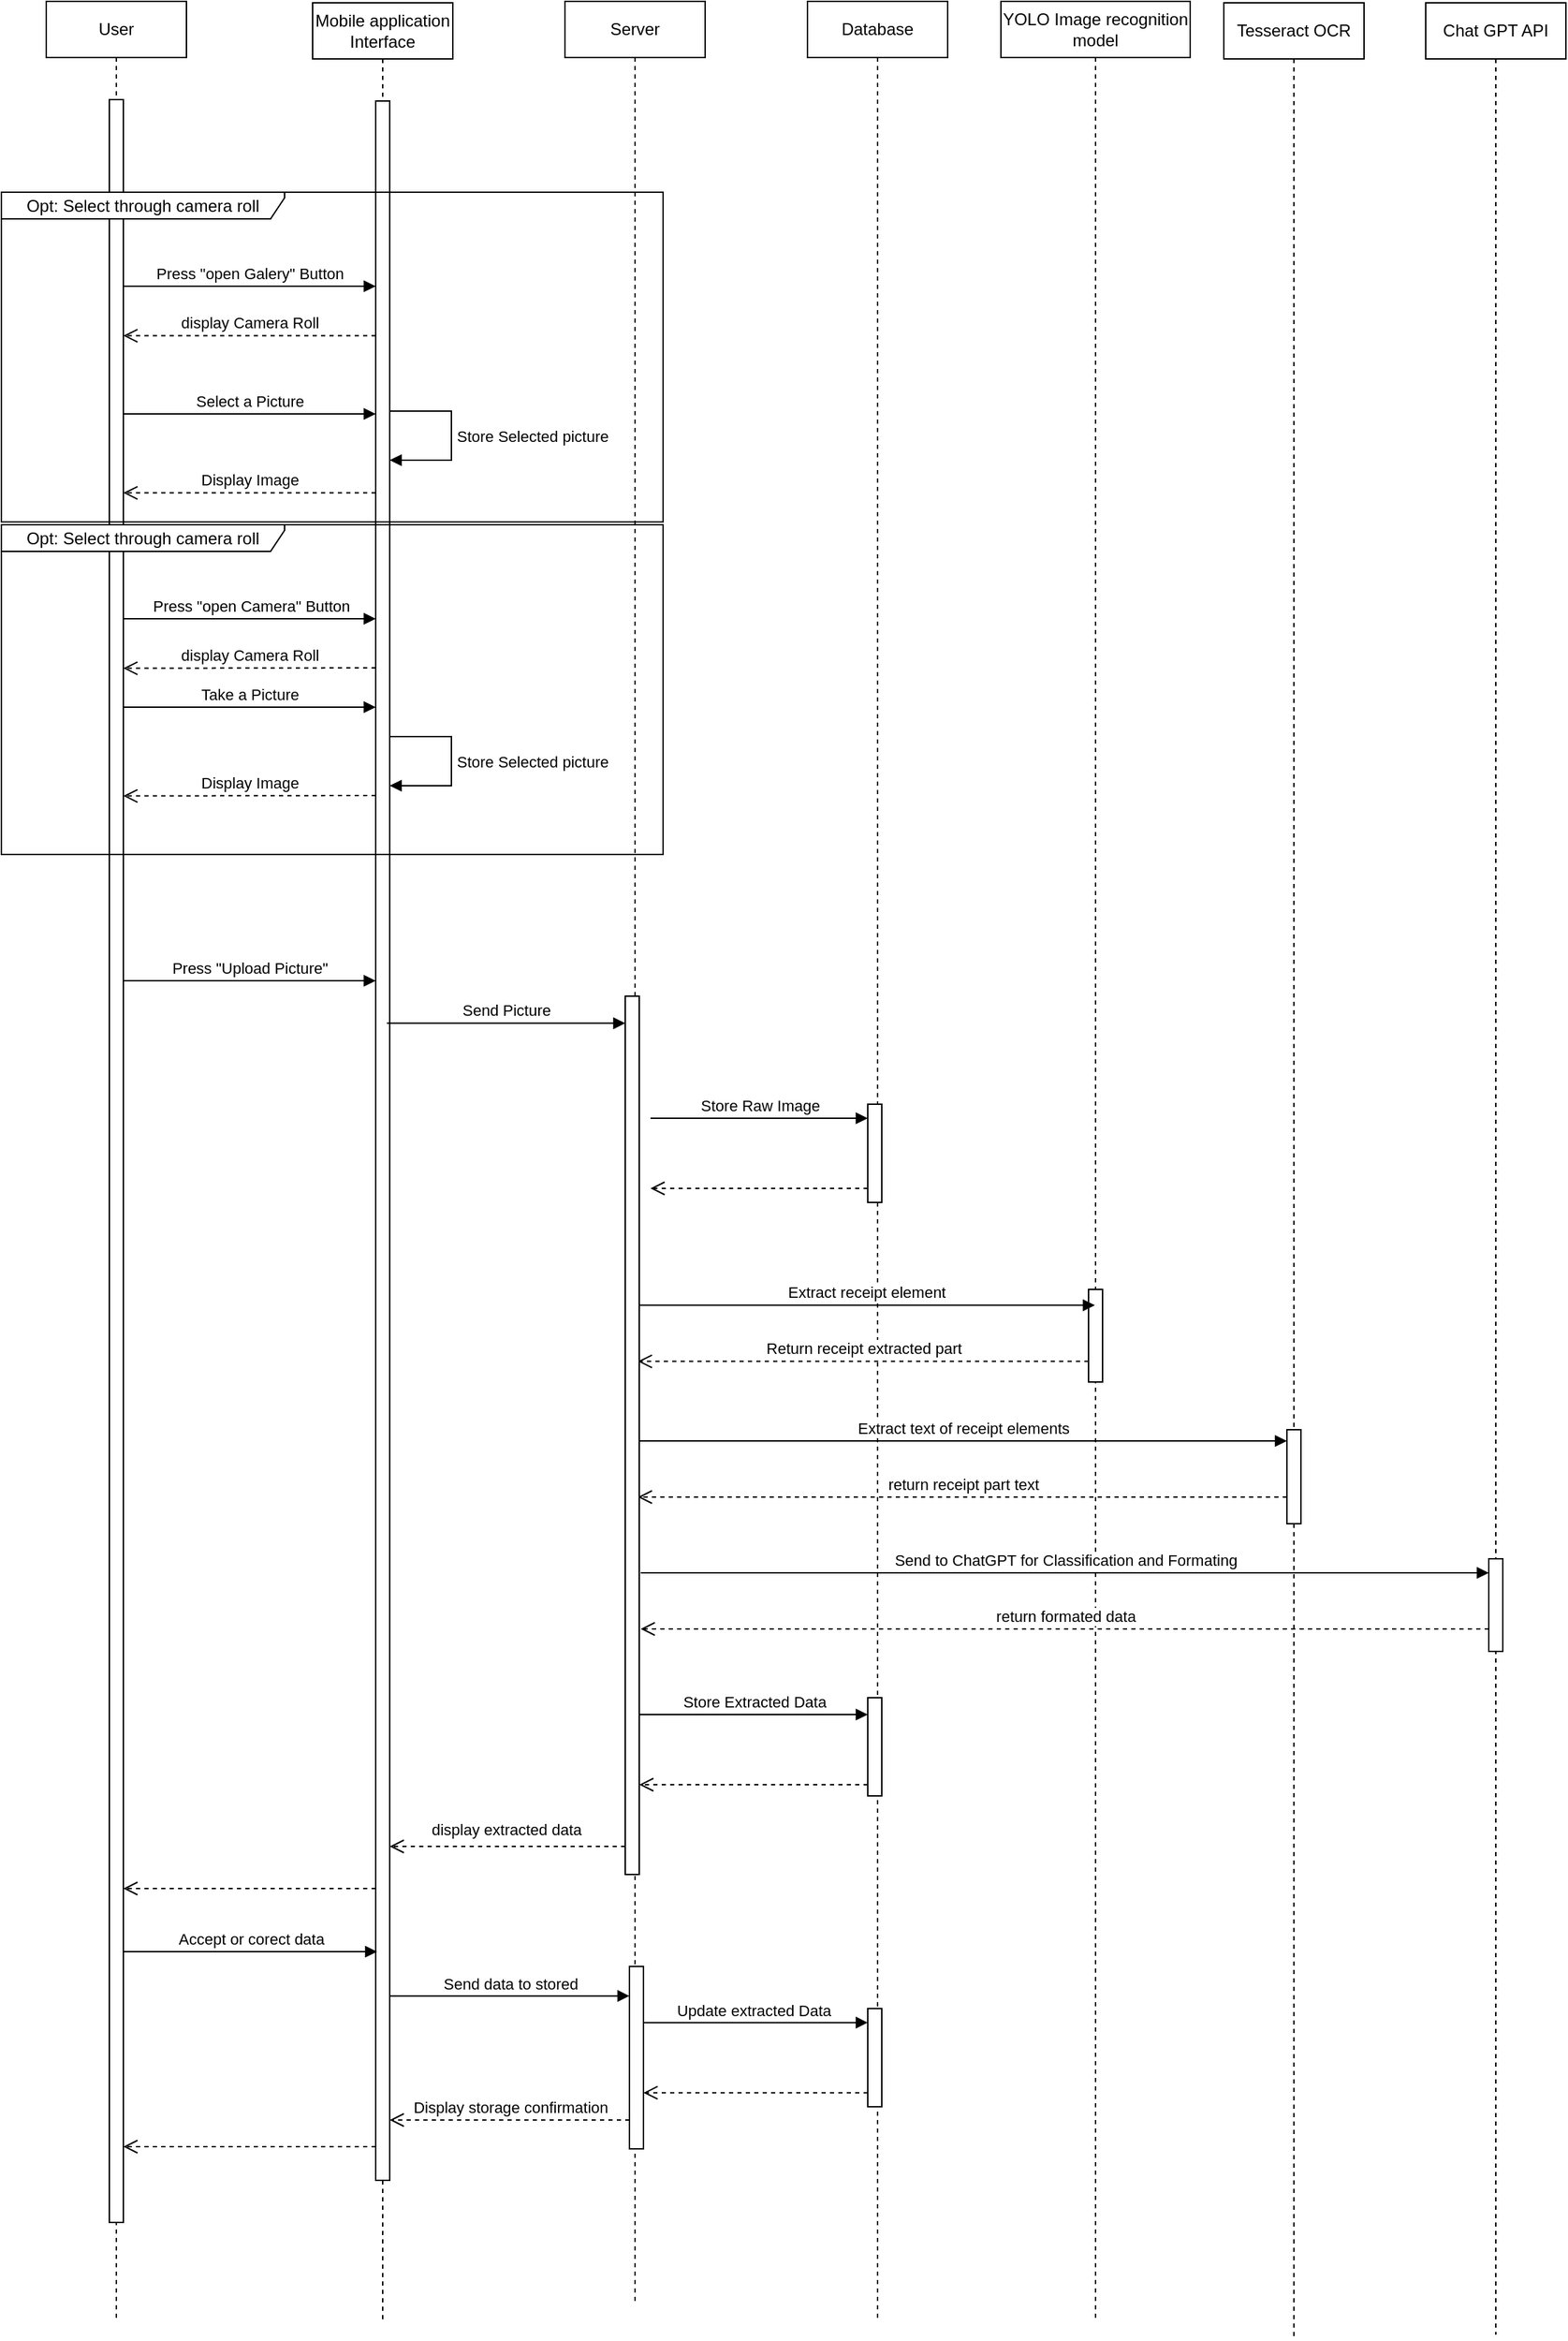 <mxfile version="24.2.5" type="device">
  <diagram name="Page-1" id="2YBvvXClWsGukQMizWep">
    <mxGraphModel dx="2230" dy="1985" grid="0" gridSize="10" guides="1" tooltips="1" connect="1" arrows="1" fold="1" page="1" pageScale="1" pageWidth="850" pageHeight="1100" math="0" shadow="0">
      <root>
        <mxCell id="0" />
        <mxCell id="1" parent="0" />
        <mxCell id="aM9ryv3xv72pqoxQDRHE-1" value="User" style="shape=umlLifeline;perimeter=lifelinePerimeter;whiteSpace=wrap;html=1;container=0;dropTarget=0;collapsible=0;recursiveResize=0;outlineConnect=0;portConstraint=eastwest;newEdgeStyle={&quot;edgeStyle&quot;:&quot;elbowEdgeStyle&quot;,&quot;elbow&quot;:&quot;vertical&quot;,&quot;curved&quot;:0,&quot;rounded&quot;:0};" parent="1" vertex="1">
          <mxGeometry x="360" y="179" width="100" height="1653" as="geometry" />
        </mxCell>
        <mxCell id="aM9ryv3xv72pqoxQDRHE-2" value="" style="html=1;points=[];perimeter=orthogonalPerimeter;outlineConnect=0;targetShapes=umlLifeline;portConstraint=eastwest;newEdgeStyle={&quot;edgeStyle&quot;:&quot;elbowEdgeStyle&quot;,&quot;elbow&quot;:&quot;vertical&quot;,&quot;curved&quot;:0,&quot;rounded&quot;:0};" parent="aM9ryv3xv72pqoxQDRHE-1" vertex="1">
          <mxGeometry x="45" y="70" width="10" height="1513" as="geometry" />
        </mxCell>
        <mxCell id="aM9ryv3xv72pqoxQDRHE-5" value="Mobile application Interface" style="shape=umlLifeline;perimeter=lifelinePerimeter;whiteSpace=wrap;html=1;container=0;dropTarget=0;collapsible=0;recursiveResize=0;outlineConnect=0;portConstraint=eastwest;newEdgeStyle={&quot;edgeStyle&quot;:&quot;elbowEdgeStyle&quot;,&quot;elbow&quot;:&quot;vertical&quot;,&quot;curved&quot;:0,&quot;rounded&quot;:0};" parent="1" vertex="1">
          <mxGeometry x="550" y="180" width="100" height="1652" as="geometry" />
        </mxCell>
        <mxCell id="aM9ryv3xv72pqoxQDRHE-6" value="" style="html=1;points=[];perimeter=orthogonalPerimeter;outlineConnect=0;targetShapes=umlLifeline;portConstraint=eastwest;newEdgeStyle={&quot;edgeStyle&quot;:&quot;elbowEdgeStyle&quot;,&quot;elbow&quot;:&quot;vertical&quot;,&quot;curved&quot;:0,&quot;rounded&quot;:0};" parent="aM9ryv3xv72pqoxQDRHE-5" vertex="1">
          <mxGeometry x="45" y="70" width="10" height="1482" as="geometry" />
        </mxCell>
        <mxCell id="d7O-oBZAXBl83hZ6EoZ4-8" value="Store Selected picture" style="html=1;align=left;spacingLeft=2;endArrow=block;rounded=0;edgeStyle=orthogonalEdgeStyle;curved=0;rounded=0;" edge="1" target="aM9ryv3xv72pqoxQDRHE-6" parent="aM9ryv3xv72pqoxQDRHE-5" source="aM9ryv3xv72pqoxQDRHE-6">
          <mxGeometry relative="1" as="geometry">
            <mxPoint x="64" y="281" as="sourcePoint" />
            <Array as="points">
              <mxPoint x="99" y="291" />
              <mxPoint x="99" y="326" />
            </Array>
            <mxPoint x="56" y="311" as="targetPoint" />
          </mxGeometry>
        </mxCell>
        <mxCell id="XirWJyJZcK8UmRuFUK9q-1" value="Server" style="shape=umlLifeline;perimeter=lifelinePerimeter;whiteSpace=wrap;html=1;container=0;dropTarget=0;collapsible=0;recursiveResize=0;outlineConnect=0;portConstraint=eastwest;newEdgeStyle={&quot;edgeStyle&quot;:&quot;elbowEdgeStyle&quot;,&quot;elbow&quot;:&quot;vertical&quot;,&quot;curved&quot;:0,&quot;rounded&quot;:0};" parent="1" vertex="1">
          <mxGeometry x="730" y="179" width="100" height="1640" as="geometry" />
        </mxCell>
        <mxCell id="XirWJyJZcK8UmRuFUK9q-3" value="Database" style="shape=umlLifeline;perimeter=lifelinePerimeter;whiteSpace=wrap;html=1;container=0;dropTarget=0;collapsible=0;recursiveResize=0;outlineConnect=0;portConstraint=eastwest;newEdgeStyle={&quot;edgeStyle&quot;:&quot;elbowEdgeStyle&quot;,&quot;elbow&quot;:&quot;vertical&quot;,&quot;curved&quot;:0,&quot;rounded&quot;:0};" parent="1" vertex="1">
          <mxGeometry x="903" y="179" width="100" height="1652" as="geometry" />
        </mxCell>
        <mxCell id="XirWJyJZcK8UmRuFUK9q-35" value="" style="html=1;points=[];perimeter=orthogonalPerimeter;outlineConnect=0;targetShapes=umlLifeline;portConstraint=eastwest;newEdgeStyle={&quot;edgeStyle&quot;:&quot;elbowEdgeStyle&quot;,&quot;elbow&quot;:&quot;vertical&quot;,&quot;curved&quot;:0,&quot;rounded&quot;:0};" parent="XirWJyJZcK8UmRuFUK9q-3" vertex="1">
          <mxGeometry x="-127" y="1400.57" width="10" height="130" as="geometry" />
        </mxCell>
        <mxCell id="XirWJyJZcK8UmRuFUK9q-36" value="" style="html=1;points=[];perimeter=orthogonalPerimeter;outlineConnect=0;targetShapes=umlLifeline;portConstraint=eastwest;newEdgeStyle={&quot;edgeStyle&quot;:&quot;elbowEdgeStyle&quot;,&quot;elbow&quot;:&quot;vertical&quot;,&quot;curved&quot;:0,&quot;rounded&quot;:0};" parent="XirWJyJZcK8UmRuFUK9q-3" vertex="1">
          <mxGeometry x="43" y="1430.57" width="10" height="70" as="geometry" />
        </mxCell>
        <mxCell id="XirWJyJZcK8UmRuFUK9q-25" value="Accept or corect data" style="html=1;verticalAlign=bottom;endArrow=block;edgeStyle=elbowEdgeStyle;elbow=horizontal;curved=0;rounded=0;" parent="XirWJyJZcK8UmRuFUK9q-3" source="aM9ryv3xv72pqoxQDRHE-2" edge="1">
          <mxGeometry relative="1" as="geometry">
            <mxPoint x="-472" y="1390" as="sourcePoint" />
            <Array as="points">
              <mxPoint x="-367" y="1390" />
            </Array>
            <mxPoint x="-307.0" y="1390.0" as="targetPoint" />
          </mxGeometry>
        </mxCell>
        <mxCell id="XirWJyJZcK8UmRuFUK9q-27" value="Update extracted Data&amp;nbsp;" style="html=1;verticalAlign=bottom;endArrow=block;edgeStyle=elbowEdgeStyle;elbow=horizontal;curved=0;rounded=0;" parent="XirWJyJZcK8UmRuFUK9q-3" target="XirWJyJZcK8UmRuFUK9q-36" edge="1" source="XirWJyJZcK8UmRuFUK9q-35">
          <mxGeometry relative="1" as="geometry">
            <mxPoint x="-112" y="1440.57" as="sourcePoint" />
            <Array as="points">
              <mxPoint x="-17" y="1440.57" />
            </Array>
            <mxPoint x="28" y="1440.86" as="targetPoint" />
          </mxGeometry>
        </mxCell>
        <mxCell id="XirWJyJZcK8UmRuFUK9q-28" value="" style="html=1;verticalAlign=bottom;endArrow=open;dashed=1;endSize=8;edgeStyle=elbowEdgeStyle;elbow=vertical;curved=0;rounded=0;" parent="XirWJyJZcK8UmRuFUK9q-3" source="XirWJyJZcK8UmRuFUK9q-36" target="XirWJyJZcK8UmRuFUK9q-35" edge="1">
          <mxGeometry relative="1" as="geometry">
            <mxPoint x="-112" y="1490.57" as="targetPoint" />
            <Array as="points">
              <mxPoint x="-17" y="1490.57" />
            </Array>
            <mxPoint x="18" y="1490.57" as="sourcePoint" />
          </mxGeometry>
        </mxCell>
        <mxCell id="d7O-oBZAXBl83hZ6EoZ4-24" value="" style="html=1;points=[];perimeter=orthogonalPerimeter;outlineConnect=0;targetShapes=umlLifeline;portConstraint=eastwest;newEdgeStyle={&quot;edgeStyle&quot;:&quot;elbowEdgeStyle&quot;,&quot;elbow&quot;:&quot;vertical&quot;,&quot;curved&quot;:0,&quot;rounded&quot;:0};" vertex="1" parent="XirWJyJZcK8UmRuFUK9q-3">
          <mxGeometry x="43" y="786.0" width="10" height="70" as="geometry" />
        </mxCell>
        <mxCell id="d7O-oBZAXBl83hZ6EoZ4-25" value="Store Raw Image" style="html=1;verticalAlign=bottom;endArrow=block;edgeStyle=elbowEdgeStyle;elbow=vertical;curved=0;rounded=0;" edge="1" parent="XirWJyJZcK8UmRuFUK9q-3" target="d7O-oBZAXBl83hZ6EoZ4-24">
          <mxGeometry relative="1" as="geometry">
            <mxPoint x="-112" y="796.0" as="sourcePoint" />
            <Array as="points">
              <mxPoint x="-17" y="796.0" />
            </Array>
            <mxPoint x="28" y="796.29" as="targetPoint" />
          </mxGeometry>
        </mxCell>
        <mxCell id="d7O-oBZAXBl83hZ6EoZ4-26" value="" style="html=1;verticalAlign=bottom;endArrow=open;dashed=1;endSize=8;edgeStyle=elbowEdgeStyle;elbow=vertical;curved=0;rounded=0;entryX=1.5;entryY=0.692;entryDx=0;entryDy=0;entryPerimeter=0;" edge="1" parent="XirWJyJZcK8UmRuFUK9q-3" source="d7O-oBZAXBl83hZ6EoZ4-24">
          <mxGeometry relative="1" as="geometry">
            <mxPoint x="-112" y="846.43" as="targetPoint" />
            <Array as="points">
              <mxPoint x="-17" y="846" />
            </Array>
            <mxPoint x="18" y="846" as="sourcePoint" />
          </mxGeometry>
        </mxCell>
        <mxCell id="d7O-oBZAXBl83hZ6EoZ4-27" value="" style="html=1;points=[];perimeter=orthogonalPerimeter;outlineConnect=0;targetShapes=umlLifeline;portConstraint=eastwest;newEdgeStyle={&quot;edgeStyle&quot;:&quot;elbowEdgeStyle&quot;,&quot;elbow&quot;:&quot;vertical&quot;,&quot;curved&quot;:0,&quot;rounded&quot;:0};" vertex="1" parent="XirWJyJZcK8UmRuFUK9q-3">
          <mxGeometry x="43" y="1209" width="10" height="70" as="geometry" />
        </mxCell>
        <mxCell id="XirWJyJZcK8UmRuFUK9q-5" value="YOLO Image recognition model" style="shape=umlLifeline;perimeter=lifelinePerimeter;whiteSpace=wrap;html=1;container=0;dropTarget=0;collapsible=0;recursiveResize=0;outlineConnect=0;portConstraint=eastwest;newEdgeStyle={&quot;edgeStyle&quot;:&quot;elbowEdgeStyle&quot;,&quot;elbow&quot;:&quot;vertical&quot;,&quot;curved&quot;:0,&quot;rounded&quot;:0};" parent="1" vertex="1">
          <mxGeometry x="1041" y="179" width="135" height="1651" as="geometry" />
        </mxCell>
        <mxCell id="XirWJyJZcK8UmRuFUK9q-6" value="" style="html=1;points=[];perimeter=orthogonalPerimeter;outlineConnect=0;targetShapes=umlLifeline;portConstraint=eastwest;newEdgeStyle={&quot;edgeStyle&quot;:&quot;elbowEdgeStyle&quot;,&quot;elbow&quot;:&quot;vertical&quot;,&quot;curved&quot;:0,&quot;rounded&quot;:0};" parent="XirWJyJZcK8UmRuFUK9q-5" vertex="1">
          <mxGeometry x="62.5" y="918" width="10" height="66" as="geometry" />
        </mxCell>
        <mxCell id="XirWJyJZcK8UmRuFUK9q-22" value="Extract text of receipt elements" style="html=1;verticalAlign=bottom;endArrow=block;edgeStyle=elbowEdgeStyle;elbow=horizontal;curved=0;rounded=0;" parent="XirWJyJZcK8UmRuFUK9q-5" target="XirWJyJZcK8UmRuFUK9q-8" edge="1">
          <mxGeometry relative="1" as="geometry">
            <mxPoint x="-259" y="1026" as="sourcePoint" />
            <Array as="points">
              <mxPoint x="-149" y="1026" />
            </Array>
            <mxPoint x="146" y="1026" as="targetPoint" />
          </mxGeometry>
        </mxCell>
        <mxCell id="XirWJyJZcK8UmRuFUK9q-23" value="return receipt part text" style="html=1;verticalAlign=bottom;endArrow=open;dashed=1;endSize=8;edgeStyle=elbowEdgeStyle;elbow=vertical;curved=0;rounded=0;" parent="XirWJyJZcK8UmRuFUK9q-5" source="XirWJyJZcK8UmRuFUK9q-8" edge="1">
          <mxGeometry relative="1" as="geometry">
            <mxPoint x="-259" y="1066" as="targetPoint" />
            <Array as="points">
              <mxPoint x="-59" y="1066" />
            </Array>
            <mxPoint x="146" y="1066" as="sourcePoint" />
          </mxGeometry>
        </mxCell>
        <mxCell id="XirWJyJZcK8UmRuFUK9q-20" value="Extract receipt element" style="html=1;verticalAlign=bottom;endArrow=block;edgeStyle=elbowEdgeStyle;elbow=horizontal;curved=0;rounded=0;" parent="XirWJyJZcK8UmRuFUK9q-5" target="XirWJyJZcK8UmRuFUK9q-5" edge="1">
          <mxGeometry relative="1" as="geometry">
            <mxPoint x="-259" y="929.29" as="sourcePoint" />
            <Array as="points">
              <mxPoint x="-149" y="929.29" />
            </Array>
            <mxPoint x="41" y="929.29" as="targetPoint" />
          </mxGeometry>
        </mxCell>
        <mxCell id="XirWJyJZcK8UmRuFUK9q-21" value="Return receipt extracted part" style="html=1;verticalAlign=bottom;endArrow=open;dashed=1;endSize=8;edgeStyle=elbowEdgeStyle;elbow=vertical;curved=0;rounded=0;" parent="XirWJyJZcK8UmRuFUK9q-5" source="XirWJyJZcK8UmRuFUK9q-6" edge="1">
          <mxGeometry relative="1" as="geometry">
            <mxPoint x="-259" y="969.29" as="targetPoint" />
            <Array as="points">
              <mxPoint x="-89" y="969.29" />
            </Array>
            <mxPoint x="41" y="969.29" as="sourcePoint" />
          </mxGeometry>
        </mxCell>
        <mxCell id="d7O-oBZAXBl83hZ6EoZ4-21" value="Send to ChatGPT for Classification and Formating" style="html=1;verticalAlign=bottom;endArrow=block;edgeStyle=elbowEdgeStyle;elbow=horizontal;curved=0;rounded=0;" edge="1" parent="XirWJyJZcK8UmRuFUK9q-5" target="d7O-oBZAXBl83hZ6EoZ4-23">
          <mxGeometry relative="1" as="geometry">
            <mxPoint x="-257" y="1120" as="sourcePoint" />
            <Array as="points">
              <mxPoint x="-147" y="1120" />
            </Array>
            <mxPoint x="148" y="1120" as="targetPoint" />
          </mxGeometry>
        </mxCell>
        <mxCell id="d7O-oBZAXBl83hZ6EoZ4-22" value="return formated data" style="html=1;verticalAlign=bottom;endArrow=open;dashed=1;endSize=8;edgeStyle=elbowEdgeStyle;elbow=vertical;curved=0;rounded=0;" edge="1" parent="XirWJyJZcK8UmRuFUK9q-5" source="d7O-oBZAXBl83hZ6EoZ4-23">
          <mxGeometry relative="1" as="geometry">
            <mxPoint x="-257" y="1160" as="targetPoint" />
            <Array as="points">
              <mxPoint x="-57" y="1160" />
            </Array>
            <mxPoint x="148" y="1160" as="sourcePoint" />
          </mxGeometry>
        </mxCell>
        <mxCell id="XirWJyJZcK8UmRuFUK9q-7" value="Tesseract OCR" style="shape=umlLifeline;perimeter=lifelinePerimeter;whiteSpace=wrap;html=1;container=0;dropTarget=0;collapsible=0;recursiveResize=0;outlineConnect=0;portConstraint=eastwest;newEdgeStyle={&quot;edgeStyle&quot;:&quot;elbowEdgeStyle&quot;,&quot;elbow&quot;:&quot;vertical&quot;,&quot;curved&quot;:0,&quot;rounded&quot;:0};" parent="1" vertex="1">
          <mxGeometry x="1200" y="180" width="100" height="1665" as="geometry" />
        </mxCell>
        <mxCell id="XirWJyJZcK8UmRuFUK9q-34" value="" style="html=1;points=[];perimeter=orthogonalPerimeter;outlineConnect=0;targetShapes=umlLifeline;portConstraint=eastwest;newEdgeStyle={&quot;edgeStyle&quot;:&quot;elbowEdgeStyle&quot;,&quot;elbow&quot;:&quot;vertical&quot;,&quot;curved&quot;:0,&quot;rounded&quot;:0};" parent="XirWJyJZcK8UmRuFUK9q-7" vertex="1">
          <mxGeometry x="-427" y="708" width="10" height="626" as="geometry" />
        </mxCell>
        <mxCell id="XirWJyJZcK8UmRuFUK9q-8" value="" style="html=1;points=[];perimeter=orthogonalPerimeter;outlineConnect=0;targetShapes=umlLifeline;portConstraint=eastwest;newEdgeStyle={&quot;edgeStyle&quot;:&quot;elbowEdgeStyle&quot;,&quot;elbow&quot;:&quot;vertical&quot;,&quot;curved&quot;:0,&quot;rounded&quot;:0};" parent="XirWJyJZcK8UmRuFUK9q-7" vertex="1">
          <mxGeometry x="45" y="1017" width="10" height="67" as="geometry" />
        </mxCell>
        <mxCell id="d7O-oBZAXBl83hZ6EoZ4-1" value="Opt: Select through camera roll" style="shape=umlFrame;whiteSpace=wrap;html=1;pointerEvents=0;recursiveResize=0;container=1;collapsible=0;width=202;height=19;" vertex="1" parent="1">
          <mxGeometry x="328" y="315" width="472" height="235" as="geometry" />
        </mxCell>
        <mxCell id="d7O-oBZAXBl83hZ6EoZ4-4" value="display Camera Roll" style="html=1;verticalAlign=bottom;endArrow=open;dashed=1;endSize=8;edgeStyle=elbowEdgeStyle;elbow=vertical;curved=0;rounded=0;" edge="1" parent="1" source="aM9ryv3xv72pqoxQDRHE-6" target="aM9ryv3xv72pqoxQDRHE-2">
          <mxGeometry relative="1" as="geometry">
            <mxPoint x="420.0" y="417.29" as="targetPoint" />
            <Array as="points">
              <mxPoint x="530" y="417.29" />
            </Array>
            <mxPoint x="590" y="417" as="sourcePoint" />
          </mxGeometry>
        </mxCell>
        <mxCell id="d7O-oBZAXBl83hZ6EoZ4-9" value="Display Image" style="html=1;verticalAlign=bottom;endArrow=open;dashed=1;endSize=8;edgeStyle=elbowEdgeStyle;elbow=vertical;curved=0;rounded=0;" edge="1" parent="1" source="aM9ryv3xv72pqoxQDRHE-6" target="aM9ryv3xv72pqoxQDRHE-2">
          <mxGeometry relative="1" as="geometry">
            <mxPoint x="426" y="529" as="targetPoint" />
            <Array as="points">
              <mxPoint x="530" y="529.29" />
            </Array>
            <mxPoint x="574" y="529" as="sourcePoint" />
          </mxGeometry>
        </mxCell>
        <mxCell id="d7O-oBZAXBl83hZ6EoZ4-5" value="Select a Picture" style="html=1;verticalAlign=bottom;endArrow=block;edgeStyle=elbowEdgeStyle;elbow=horizontal;curved=0;rounded=0;" edge="1" parent="1" source="aM9ryv3xv72pqoxQDRHE-2" target="aM9ryv3xv72pqoxQDRHE-6">
          <mxGeometry relative="1" as="geometry">
            <mxPoint x="427" y="473" as="sourcePoint" />
            <Array as="points">
              <mxPoint x="535" y="473" />
            </Array>
            <mxPoint x="576" y="473" as="targetPoint" />
          </mxGeometry>
        </mxCell>
        <mxCell id="d7O-oBZAXBl83hZ6EoZ4-3" value="Press &quot;open Galery&quot; Button" style="html=1;verticalAlign=bottom;endArrow=block;edgeStyle=elbowEdgeStyle;elbow=horizontal;curved=0;rounded=0;" edge="1" parent="1" source="aM9ryv3xv72pqoxQDRHE-2" target="aM9ryv3xv72pqoxQDRHE-6">
          <mxGeometry relative="1" as="geometry">
            <mxPoint x="423" y="382" as="sourcePoint" />
            <Array as="points">
              <mxPoint x="543" y="382" />
            </Array>
            <mxPoint x="585" y="382" as="targetPoint" />
          </mxGeometry>
        </mxCell>
        <mxCell id="d7O-oBZAXBl83hZ6EoZ4-11" value="Opt: Select through camera roll" style="shape=umlFrame;whiteSpace=wrap;html=1;pointerEvents=0;recursiveResize=0;container=1;collapsible=0;width=202;height=19;" vertex="1" parent="1">
          <mxGeometry x="328" y="552" width="472" height="235" as="geometry" />
        </mxCell>
        <mxCell id="d7O-oBZAXBl83hZ6EoZ4-14" value="Take a Picture" style="html=1;verticalAlign=bottom;endArrow=block;edgeStyle=elbowEdgeStyle;elbow=horizontal;curved=0;rounded=0;" edge="1" parent="d7O-oBZAXBl83hZ6EoZ4-11">
          <mxGeometry relative="1" as="geometry">
            <mxPoint x="87" y="130" as="sourcePoint" />
            <Array as="points">
              <mxPoint x="207" y="130" />
            </Array>
            <mxPoint x="267" y="130" as="targetPoint" />
          </mxGeometry>
        </mxCell>
        <mxCell id="d7O-oBZAXBl83hZ6EoZ4-10" value="Store Selected picture" style="html=1;align=left;spacingLeft=2;endArrow=block;rounded=0;edgeStyle=orthogonalEdgeStyle;curved=0;rounded=0;" edge="1" parent="d7O-oBZAXBl83hZ6EoZ4-11">
          <mxGeometry relative="1" as="geometry">
            <mxPoint x="277" y="151" as="sourcePoint" />
            <Array as="points">
              <mxPoint x="321" y="151" />
              <mxPoint x="321" y="186" />
            </Array>
            <mxPoint x="277" y="186" as="targetPoint" />
          </mxGeometry>
        </mxCell>
        <mxCell id="d7O-oBZAXBl83hZ6EoZ4-13" value="Display Image" style="html=1;verticalAlign=bottom;endArrow=open;dashed=1;endSize=8;edgeStyle=elbowEdgeStyle;elbow=vertical;curved=0;rounded=0;" edge="1" parent="d7O-oBZAXBl83hZ6EoZ4-11">
          <mxGeometry relative="1" as="geometry">
            <mxPoint x="87" y="193" as="targetPoint" />
            <Array as="points">
              <mxPoint x="202" y="193.29" />
            </Array>
            <mxPoint x="267" y="193" as="sourcePoint" />
          </mxGeometry>
        </mxCell>
        <mxCell id="d7O-oBZAXBl83hZ6EoZ4-12" value="display Camera Roll" style="html=1;verticalAlign=bottom;endArrow=open;dashed=1;endSize=8;edgeStyle=elbowEdgeStyle;elbow=vertical;curved=0;rounded=0;" edge="1" parent="1">
          <mxGeometry relative="1" as="geometry">
            <mxPoint x="415" y="654" as="targetPoint" />
            <Array as="points">
              <mxPoint x="530" y="654.29" />
            </Array>
            <mxPoint x="595" y="654" as="sourcePoint" />
          </mxGeometry>
        </mxCell>
        <mxCell id="d7O-oBZAXBl83hZ6EoZ4-15" value="Press &quot;open Camera&quot; Button" style="html=1;verticalAlign=bottom;endArrow=block;edgeStyle=elbowEdgeStyle;elbow=horizontal;curved=0;rounded=0;" edge="1" parent="1">
          <mxGeometry x="0.005" relative="1" as="geometry">
            <mxPoint x="415" y="619" as="sourcePoint" />
            <Array as="points">
              <mxPoint x="543" y="619" />
            </Array>
            <mxPoint x="595" y="619" as="targetPoint" />
            <mxPoint as="offset" />
          </mxGeometry>
        </mxCell>
        <mxCell id="XirWJyJZcK8UmRuFUK9q-18" value="Press &quot;Upload Picture&quot;" style="html=1;verticalAlign=bottom;endArrow=block;edgeStyle=elbowEdgeStyle;elbow=horizontal;curved=0;rounded=0;" parent="1" source="aM9ryv3xv72pqoxQDRHE-2" target="aM9ryv3xv72pqoxQDRHE-6" edge="1">
          <mxGeometry relative="1" as="geometry">
            <mxPoint x="424" y="877" as="sourcePoint" />
            <Array as="points">
              <mxPoint x="533" y="877" />
            </Array>
            <mxPoint x="582" y="877" as="targetPoint" />
          </mxGeometry>
        </mxCell>
        <mxCell id="XirWJyJZcK8UmRuFUK9q-19" value="Send Picture" style="html=1;verticalAlign=bottom;endArrow=block;edgeStyle=elbowEdgeStyle;elbow=horizontal;curved=0;rounded=0;" parent="1" edge="1">
          <mxGeometry relative="1" as="geometry">
            <mxPoint x="603.0" y="907.29" as="sourcePoint" />
            <Array as="points">
              <mxPoint x="708" y="907.29" />
            </Array>
            <mxPoint x="773" y="907.29" as="targetPoint" />
          </mxGeometry>
        </mxCell>
        <mxCell id="d7O-oBZAXBl83hZ6EoZ4-16" value="Chat GPT API" style="shape=umlLifeline;perimeter=lifelinePerimeter;whiteSpace=wrap;html=1;container=1;dropTarget=0;collapsible=0;recursiveResize=0;outlineConnect=0;portConstraint=eastwest;newEdgeStyle={&quot;edgeStyle&quot;:&quot;elbowEdgeStyle&quot;,&quot;elbow&quot;:&quot;vertical&quot;,&quot;curved&quot;:0,&quot;rounded&quot;:0};" vertex="1" parent="1">
          <mxGeometry x="1344" y="180" width="100" height="1662" as="geometry" />
        </mxCell>
        <mxCell id="d7O-oBZAXBl83hZ6EoZ4-23" value="" style="html=1;points=[];perimeter=orthogonalPerimeter;outlineConnect=0;targetShapes=umlLifeline;portConstraint=eastwest;newEdgeStyle={&quot;edgeStyle&quot;:&quot;elbowEdgeStyle&quot;,&quot;elbow&quot;:&quot;vertical&quot;,&quot;curved&quot;:0,&quot;rounded&quot;:0};" vertex="1" parent="d7O-oBZAXBl83hZ6EoZ4-16">
          <mxGeometry x="45" y="1109" width="10" height="66" as="geometry" />
        </mxCell>
        <mxCell id="XirWJyJZcK8UmRuFUK9q-24" value="display extracted data" style="html=1;verticalAlign=bottom;endArrow=open;dashed=1;endSize=8;edgeStyle=elbowEdgeStyle;elbow=vertical;curved=0;rounded=0;" parent="1" target="aM9ryv3xv72pqoxQDRHE-6" edge="1">
          <mxGeometry x="0.012" y="-3" relative="1" as="geometry">
            <mxPoint x="615" y="1494" as="targetPoint" />
            <Array as="points">
              <mxPoint x="713" y="1494" />
            </Array>
            <mxPoint x="773" y="1494" as="sourcePoint" />
            <mxPoint as="offset" />
          </mxGeometry>
        </mxCell>
        <mxCell id="d7O-oBZAXBl83hZ6EoZ4-30" value="" style="html=1;verticalAlign=bottom;endArrow=open;dashed=1;endSize=8;edgeStyle=elbowEdgeStyle;elbow=vertical;curved=0;rounded=0;" edge="1" parent="1" source="aM9ryv3xv72pqoxQDRHE-6" target="aM9ryv3xv72pqoxQDRHE-2">
          <mxGeometry x="0.024" y="-3" relative="1" as="geometry">
            <mxPoint x="437" y="1524" as="targetPoint" />
            <Array as="points">
              <mxPoint x="527" y="1524" />
            </Array>
            <mxPoint x="587" y="1524" as="sourcePoint" />
            <mxPoint as="offset" />
          </mxGeometry>
        </mxCell>
        <mxCell id="d7O-oBZAXBl83hZ6EoZ4-28" value="Store Extracted Data" style="html=1;verticalAlign=bottom;endArrow=block;edgeStyle=elbowEdgeStyle;elbow=vertical;curved=0;rounded=0;" edge="1" parent="1" target="d7O-oBZAXBl83hZ6EoZ4-27" source="XirWJyJZcK8UmRuFUK9q-34">
          <mxGeometry relative="1" as="geometry">
            <mxPoint x="793" y="1400" as="sourcePoint" />
            <Array as="points">
              <mxPoint x="883" y="1400" />
            </Array>
            <mxPoint x="928" y="1400.29" as="targetPoint" />
          </mxGeometry>
        </mxCell>
        <mxCell id="d7O-oBZAXBl83hZ6EoZ4-29" value="" style="html=1;verticalAlign=bottom;endArrow=open;dashed=1;endSize=8;edgeStyle=elbowEdgeStyle;elbow=vertical;curved=0;rounded=0;" edge="1" parent="1" source="d7O-oBZAXBl83hZ6EoZ4-27" target="XirWJyJZcK8UmRuFUK9q-34">
          <mxGeometry relative="1" as="geometry">
            <mxPoint x="788" y="1450.43" as="targetPoint" />
            <Array as="points">
              <mxPoint x="883" y="1450" />
            </Array>
            <mxPoint x="918" y="1450" as="sourcePoint" />
          </mxGeometry>
        </mxCell>
        <mxCell id="XirWJyJZcK8UmRuFUK9q-29" value="Display storage confirmation" style="html=1;verticalAlign=bottom;endArrow=open;dashed=1;endSize=8;edgeStyle=elbowEdgeStyle;elbow=vertical;curved=0;rounded=0;" parent="1" source="XirWJyJZcK8UmRuFUK9q-35" target="aM9ryv3xv72pqoxQDRHE-6" edge="1">
          <mxGeometry relative="1" as="geometry">
            <mxPoint x="620.0" y="1689" as="targetPoint" />
            <Array as="points">
              <mxPoint x="720" y="1689" />
            </Array>
            <mxPoint x="761" y="1687" as="sourcePoint" />
          </mxGeometry>
        </mxCell>
        <mxCell id="XirWJyJZcK8UmRuFUK9q-26" value="Send data to stored" style="html=1;verticalAlign=bottom;endArrow=block;edgeStyle=elbowEdgeStyle;elbow=horizontal;curved=0;rounded=0;" parent="1" source="aM9ryv3xv72pqoxQDRHE-6" target="XirWJyJZcK8UmRuFUK9q-35" edge="1">
          <mxGeometry relative="1" as="geometry">
            <mxPoint x="620" y="1601" as="sourcePoint" />
            <Array as="points">
              <mxPoint x="708" y="1600.57" />
            </Array>
            <mxPoint x="753" y="1600.86" as="targetPoint" />
          </mxGeometry>
        </mxCell>
        <mxCell id="XirWJyJZcK8UmRuFUK9q-33" value="" style="html=1;verticalAlign=bottom;endArrow=open;dashed=1;endSize=8;edgeStyle=elbowEdgeStyle;elbow=vertical;curved=0;rounded=0;" parent="1" source="aM9ryv3xv72pqoxQDRHE-6" target="aM9ryv3xv72pqoxQDRHE-2" edge="1">
          <mxGeometry relative="1" as="geometry">
            <mxPoint x="425" y="1708" as="targetPoint" />
            <Array as="points">
              <mxPoint x="525" y="1708" />
            </Array>
            <mxPoint x="588" y="1708" as="sourcePoint" />
          </mxGeometry>
        </mxCell>
      </root>
    </mxGraphModel>
  </diagram>
</mxfile>
